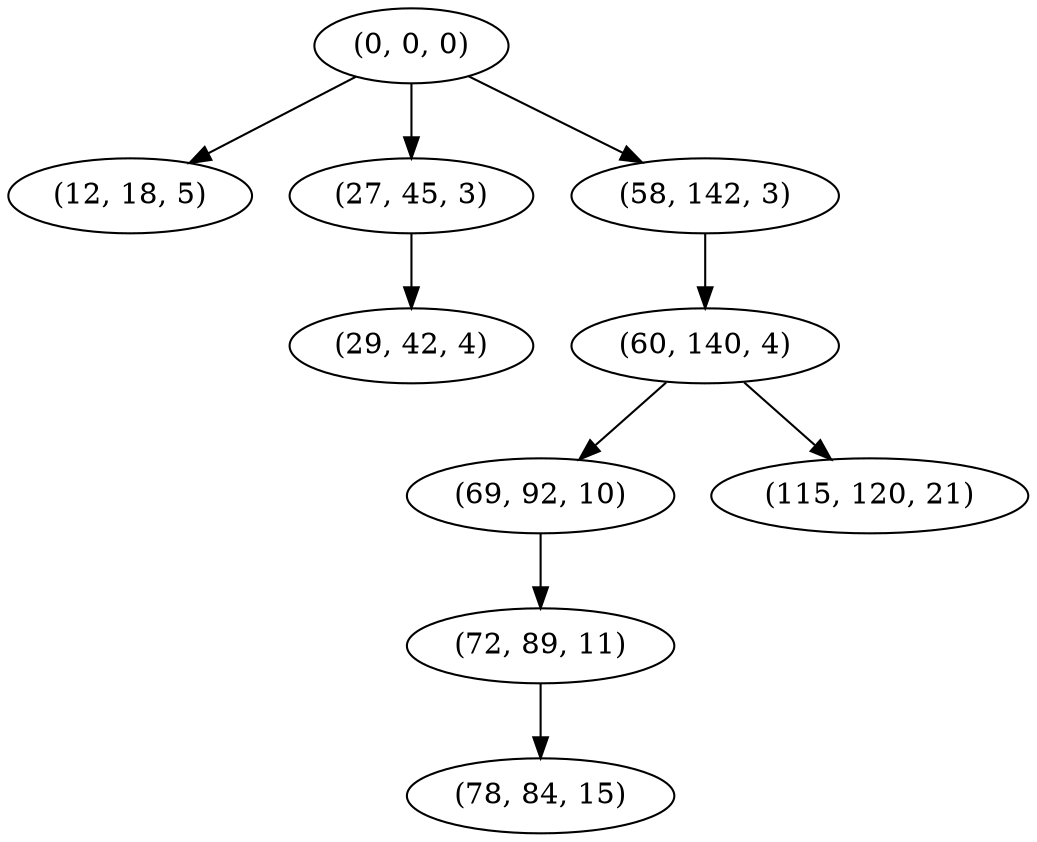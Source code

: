 digraph tree {
    "(0, 0, 0)";
    "(12, 18, 5)";
    "(27, 45, 3)";
    "(29, 42, 4)";
    "(58, 142, 3)";
    "(60, 140, 4)";
    "(69, 92, 10)";
    "(72, 89, 11)";
    "(78, 84, 15)";
    "(115, 120, 21)";
    "(0, 0, 0)" -> "(12, 18, 5)";
    "(0, 0, 0)" -> "(27, 45, 3)";
    "(0, 0, 0)" -> "(58, 142, 3)";
    "(27, 45, 3)" -> "(29, 42, 4)";
    "(58, 142, 3)" -> "(60, 140, 4)";
    "(60, 140, 4)" -> "(69, 92, 10)";
    "(60, 140, 4)" -> "(115, 120, 21)";
    "(69, 92, 10)" -> "(72, 89, 11)";
    "(72, 89, 11)" -> "(78, 84, 15)";
}

